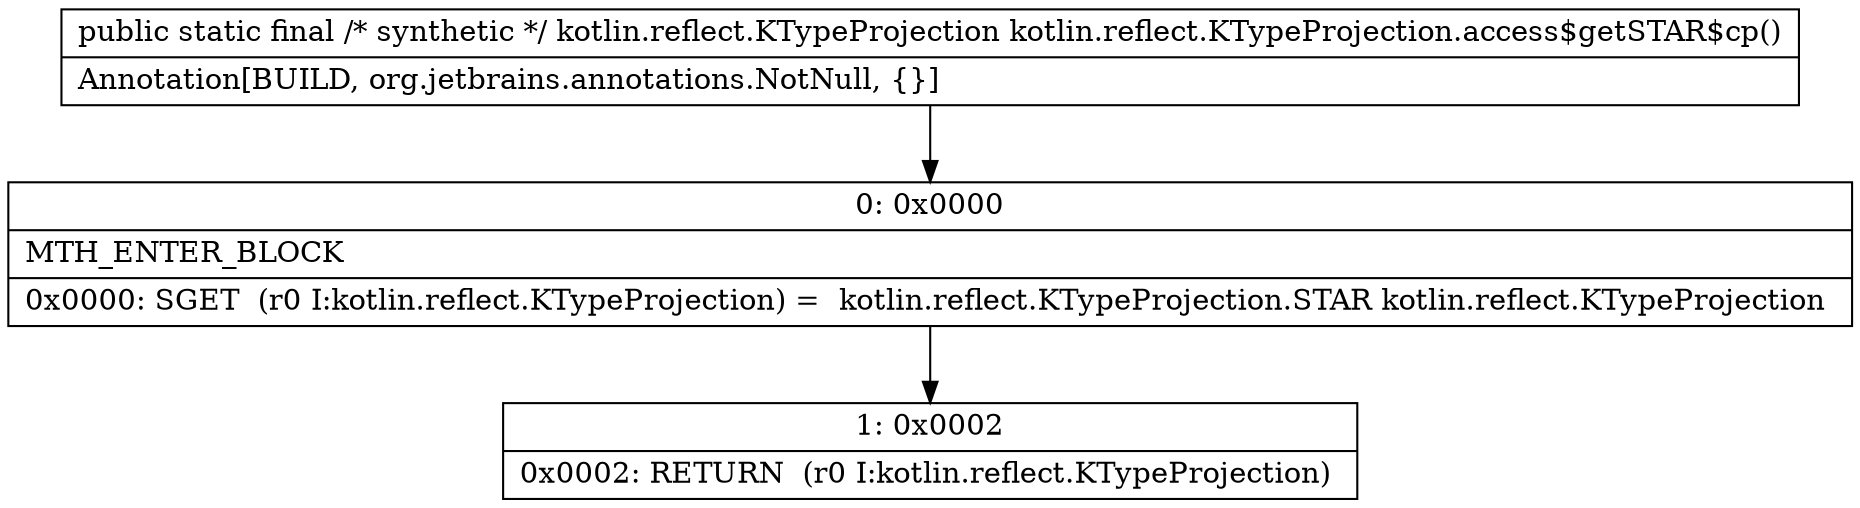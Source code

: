 digraph "CFG forkotlin.reflect.KTypeProjection.access$getSTAR$cp()Lkotlin\/reflect\/KTypeProjection;" {
Node_0 [shape=record,label="{0\:\ 0x0000|MTH_ENTER_BLOCK\l|0x0000: SGET  (r0 I:kotlin.reflect.KTypeProjection) =  kotlin.reflect.KTypeProjection.STAR kotlin.reflect.KTypeProjection \l}"];
Node_1 [shape=record,label="{1\:\ 0x0002|0x0002: RETURN  (r0 I:kotlin.reflect.KTypeProjection) \l}"];
MethodNode[shape=record,label="{public static final \/* synthetic *\/ kotlin.reflect.KTypeProjection kotlin.reflect.KTypeProjection.access$getSTAR$cp()  | Annotation[BUILD, org.jetbrains.annotations.NotNull, \{\}]\l}"];
MethodNode -> Node_0;
Node_0 -> Node_1;
}

